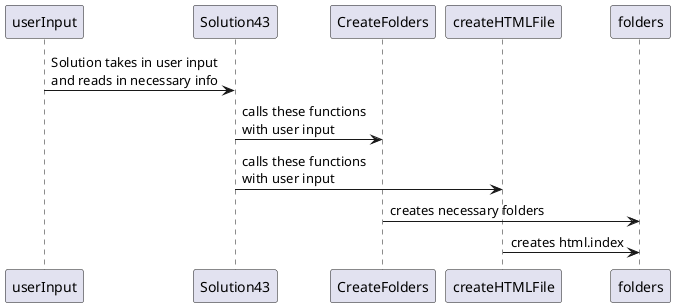 @startuml
'https://plantuml.com/sequence-diagram


userInput->Solution43: Solution takes in user input\nand reads in necessary info
Solution43->CreateFolders: calls these functions\nwith user input
Solution43->createHTMLFile: calls these functions\nwith user input
CreateFolders->folders: creates necessary folders
createHTMLFile->folders: creates html.index
@enduml